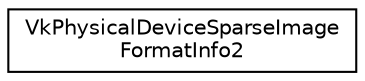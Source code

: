 digraph "Graphical Class Hierarchy"
{
 // LATEX_PDF_SIZE
  edge [fontname="Helvetica",fontsize="10",labelfontname="Helvetica",labelfontsize="10"];
  node [fontname="Helvetica",fontsize="10",shape=record];
  rankdir="LR";
  Node0 [label="VkPhysicalDeviceSparseImage\lFormatInfo2",height=0.2,width=0.4,color="black", fillcolor="white", style="filled",URL="$structVkPhysicalDeviceSparseImageFormatInfo2.html",tooltip=" "];
}
